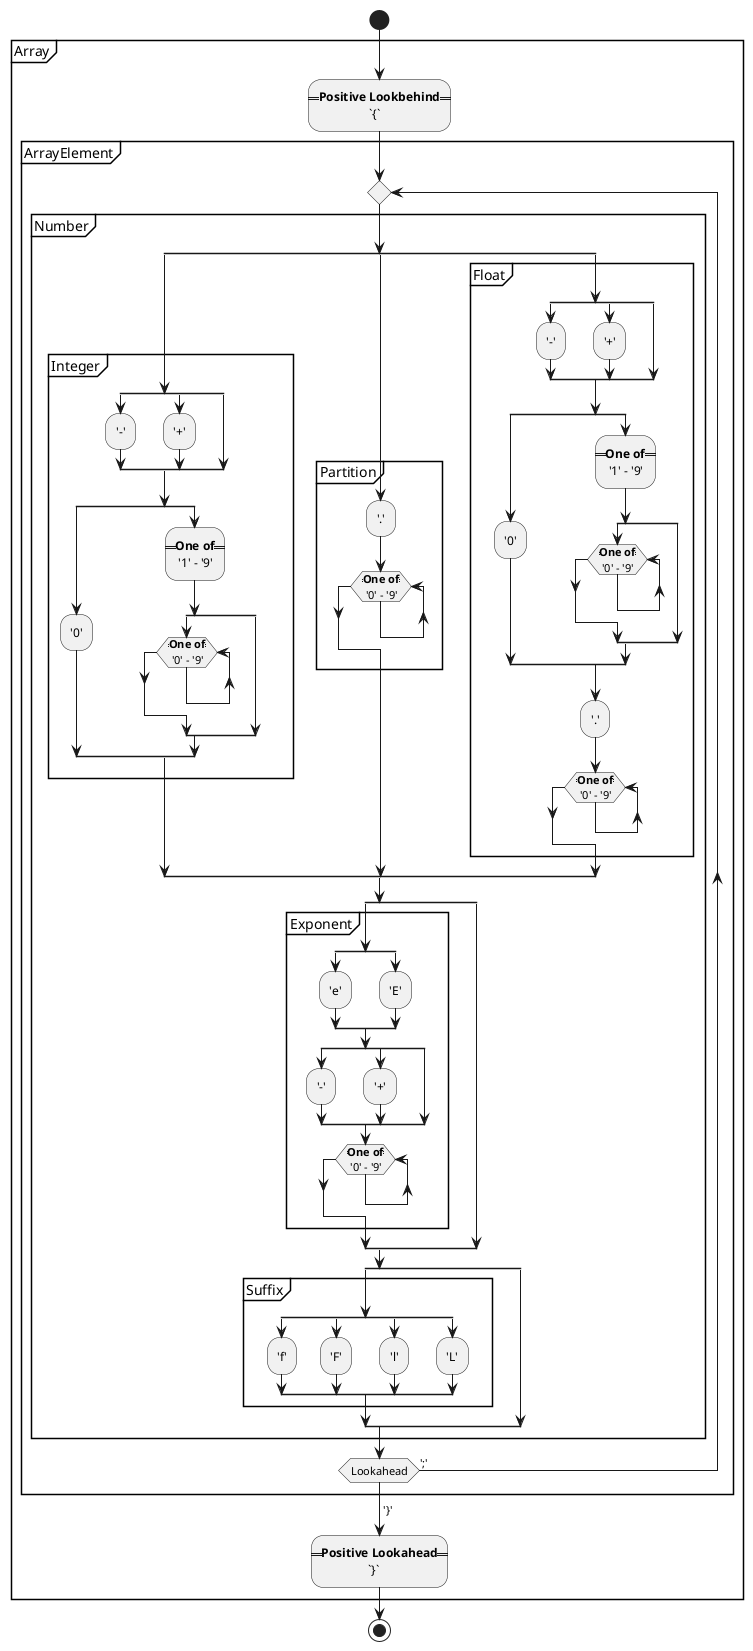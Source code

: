 @startuml Lab01_Task7_Schema2

start

partition Array {
	:==**Positive Lookbehind**==
                 `{`;
		partition ArrayElement {
			repeat
                partition Number {
                    split
                        partition Integer {
                            split
                                :'-';
                            split again
                                :'+';
                            split again
                            end split

                            split
                                :'0';
                            split again
                                :==**One of**==\n '1' - '9';
                                split
                                    while (==**One of**==\n '0' - '9')
                                    endwhile
                                split again
                                end split
                            end split
                        }
                        
                    split again
                        partition Partition {
                            :'.';
                            while (==**One of**==\n '0' - '9')
                            endwhile
                        }
                            
                    split again
                        partition Float {
                            split
                                :'-';
                            split again
                                :'+';
                            split again
                            end split

                            split
                                :'0';
                            split again
                                :==**One of**==\n '1' - '9';
                                split
                                    while (==**One of**==\n '0' - '9')
                                    endwhile
                                split again
                                end split
                            end split

                            :'.';
                            while (==**One of**==\n '0' - '9')
                            endwhile
                        }
                            
                    end split

                    split
                        partition Exponent {
                            split
                                :'e';
                            split again
                                :'E';
                            end split

                            split
                                :'-';
                            split again
                                :'+';
                            split again
                            end split

                            while (==**One of**==\n '0' - '9')
                            endwhile
                        }
                    split again
                    end split

                    split
                        partition Suffix {
                            split
                                :'f';
                            split again
                                :'F';
                            split again
                                :'l';
                            split again
                                :'L';
                            end split
                        }
                    split again
                    end split
                }
			repeat while (Lookahead) is (';')
			->'}';
		}
	:==**Positive Lookahead**==
                `}`;

}

stop

@enduml